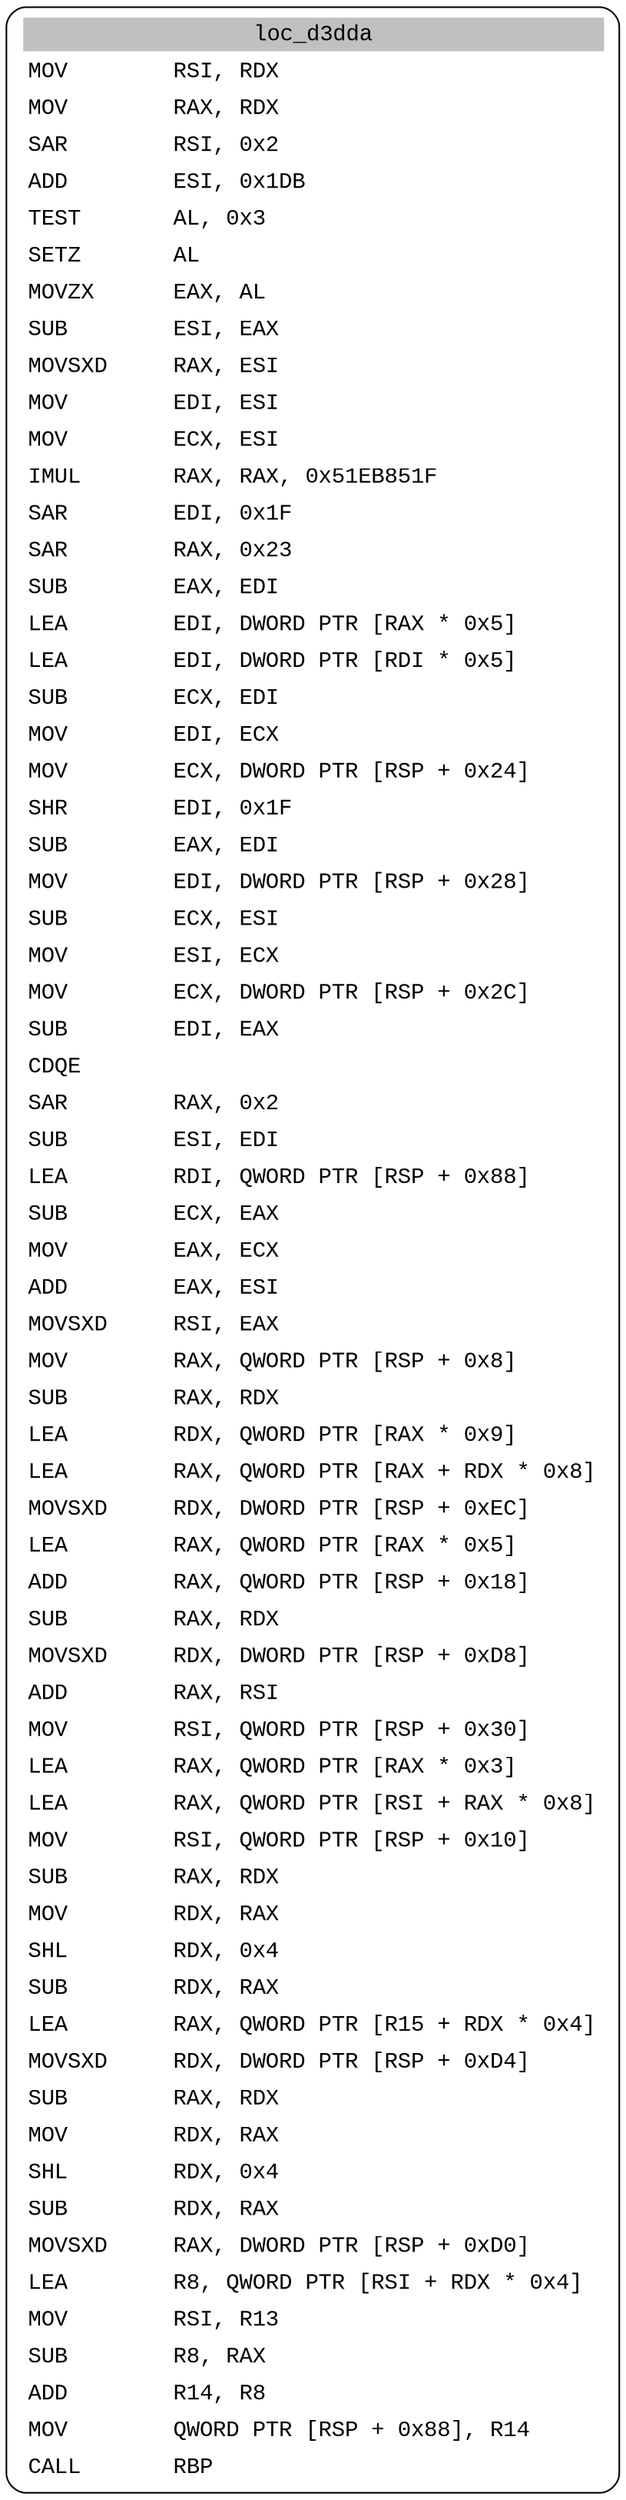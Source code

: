 digraph asm_graph {
1941 [
shape="Mrecord" fontname="Courier New"label =<<table border="0" cellborder="0" cellpadding="3"><tr><td align="center" colspan="2" bgcolor="grey">loc_d3dda</td></tr><tr><td align="left">MOV        RSI, RDX</td></tr><tr><td align="left">MOV        RAX, RDX</td></tr><tr><td align="left">SAR        RSI, 0x2</td></tr><tr><td align="left">ADD        ESI, 0x1DB</td></tr><tr><td align="left">TEST       AL, 0x3</td></tr><tr><td align="left">SETZ       AL</td></tr><tr><td align="left">MOVZX      EAX, AL</td></tr><tr><td align="left">SUB        ESI, EAX</td></tr><tr><td align="left">MOVSXD     RAX, ESI</td></tr><tr><td align="left">MOV        EDI, ESI</td></tr><tr><td align="left">MOV        ECX, ESI</td></tr><tr><td align="left">IMUL       RAX, RAX, 0x51EB851F</td></tr><tr><td align="left">SAR        EDI, 0x1F</td></tr><tr><td align="left">SAR        RAX, 0x23</td></tr><tr><td align="left">SUB        EAX, EDI</td></tr><tr><td align="left">LEA        EDI, DWORD PTR [RAX * 0x5]</td></tr><tr><td align="left">LEA        EDI, DWORD PTR [RDI * 0x5]</td></tr><tr><td align="left">SUB        ECX, EDI</td></tr><tr><td align="left">MOV        EDI, ECX</td></tr><tr><td align="left">MOV        ECX, DWORD PTR [RSP + 0x24]</td></tr><tr><td align="left">SHR        EDI, 0x1F</td></tr><tr><td align="left">SUB        EAX, EDI</td></tr><tr><td align="left">MOV        EDI, DWORD PTR [RSP + 0x28]</td></tr><tr><td align="left">SUB        ECX, ESI</td></tr><tr><td align="left">MOV        ESI, ECX</td></tr><tr><td align="left">MOV        ECX, DWORD PTR [RSP + 0x2C]</td></tr><tr><td align="left">SUB        EDI, EAX</td></tr><tr><td align="left">CDQE       </td></tr><tr><td align="left">SAR        RAX, 0x2</td></tr><tr><td align="left">SUB        ESI, EDI</td></tr><tr><td align="left">LEA        RDI, QWORD PTR [RSP + 0x88]</td></tr><tr><td align="left">SUB        ECX, EAX</td></tr><tr><td align="left">MOV        EAX, ECX</td></tr><tr><td align="left">ADD        EAX, ESI</td></tr><tr><td align="left">MOVSXD     RSI, EAX</td></tr><tr><td align="left">MOV        RAX, QWORD PTR [RSP + 0x8]</td></tr><tr><td align="left">SUB        RAX, RDX</td></tr><tr><td align="left">LEA        RDX, QWORD PTR [RAX * 0x9]</td></tr><tr><td align="left">LEA        RAX, QWORD PTR [RAX + RDX * 0x8]</td></tr><tr><td align="left">MOVSXD     RDX, DWORD PTR [RSP + 0xEC]</td></tr><tr><td align="left">LEA        RAX, QWORD PTR [RAX * 0x5]</td></tr><tr><td align="left">ADD        RAX, QWORD PTR [RSP + 0x18]</td></tr><tr><td align="left">SUB        RAX, RDX</td></tr><tr><td align="left">MOVSXD     RDX, DWORD PTR [RSP + 0xD8]</td></tr><tr><td align="left">ADD        RAX, RSI</td></tr><tr><td align="left">MOV        RSI, QWORD PTR [RSP + 0x30]</td></tr><tr><td align="left">LEA        RAX, QWORD PTR [RAX * 0x3]</td></tr><tr><td align="left">LEA        RAX, QWORD PTR [RSI + RAX * 0x8]</td></tr><tr><td align="left">MOV        RSI, QWORD PTR [RSP + 0x10]</td></tr><tr><td align="left">SUB        RAX, RDX</td></tr><tr><td align="left">MOV        RDX, RAX</td></tr><tr><td align="left">SHL        RDX, 0x4</td></tr><tr><td align="left">SUB        RDX, RAX</td></tr><tr><td align="left">LEA        RAX, QWORD PTR [R15 + RDX * 0x4]</td></tr><tr><td align="left">MOVSXD     RDX, DWORD PTR [RSP + 0xD4]</td></tr><tr><td align="left">SUB        RAX, RDX</td></tr><tr><td align="left">MOV        RDX, RAX</td></tr><tr><td align="left">SHL        RDX, 0x4</td></tr><tr><td align="left">SUB        RDX, RAX</td></tr><tr><td align="left">MOVSXD     RAX, DWORD PTR [RSP + 0xD0]</td></tr><tr><td align="left">LEA        R8, QWORD PTR [RSI + RDX * 0x4]</td></tr><tr><td align="left">MOV        RSI, R13</td></tr><tr><td align="left">SUB        R8, RAX</td></tr><tr><td align="left">ADD        R14, R8</td></tr><tr><td align="left">MOV        QWORD PTR [RSP + 0x88], R14</td></tr><tr><td align="left">CALL       RBP</td></tr></table>> ];
}